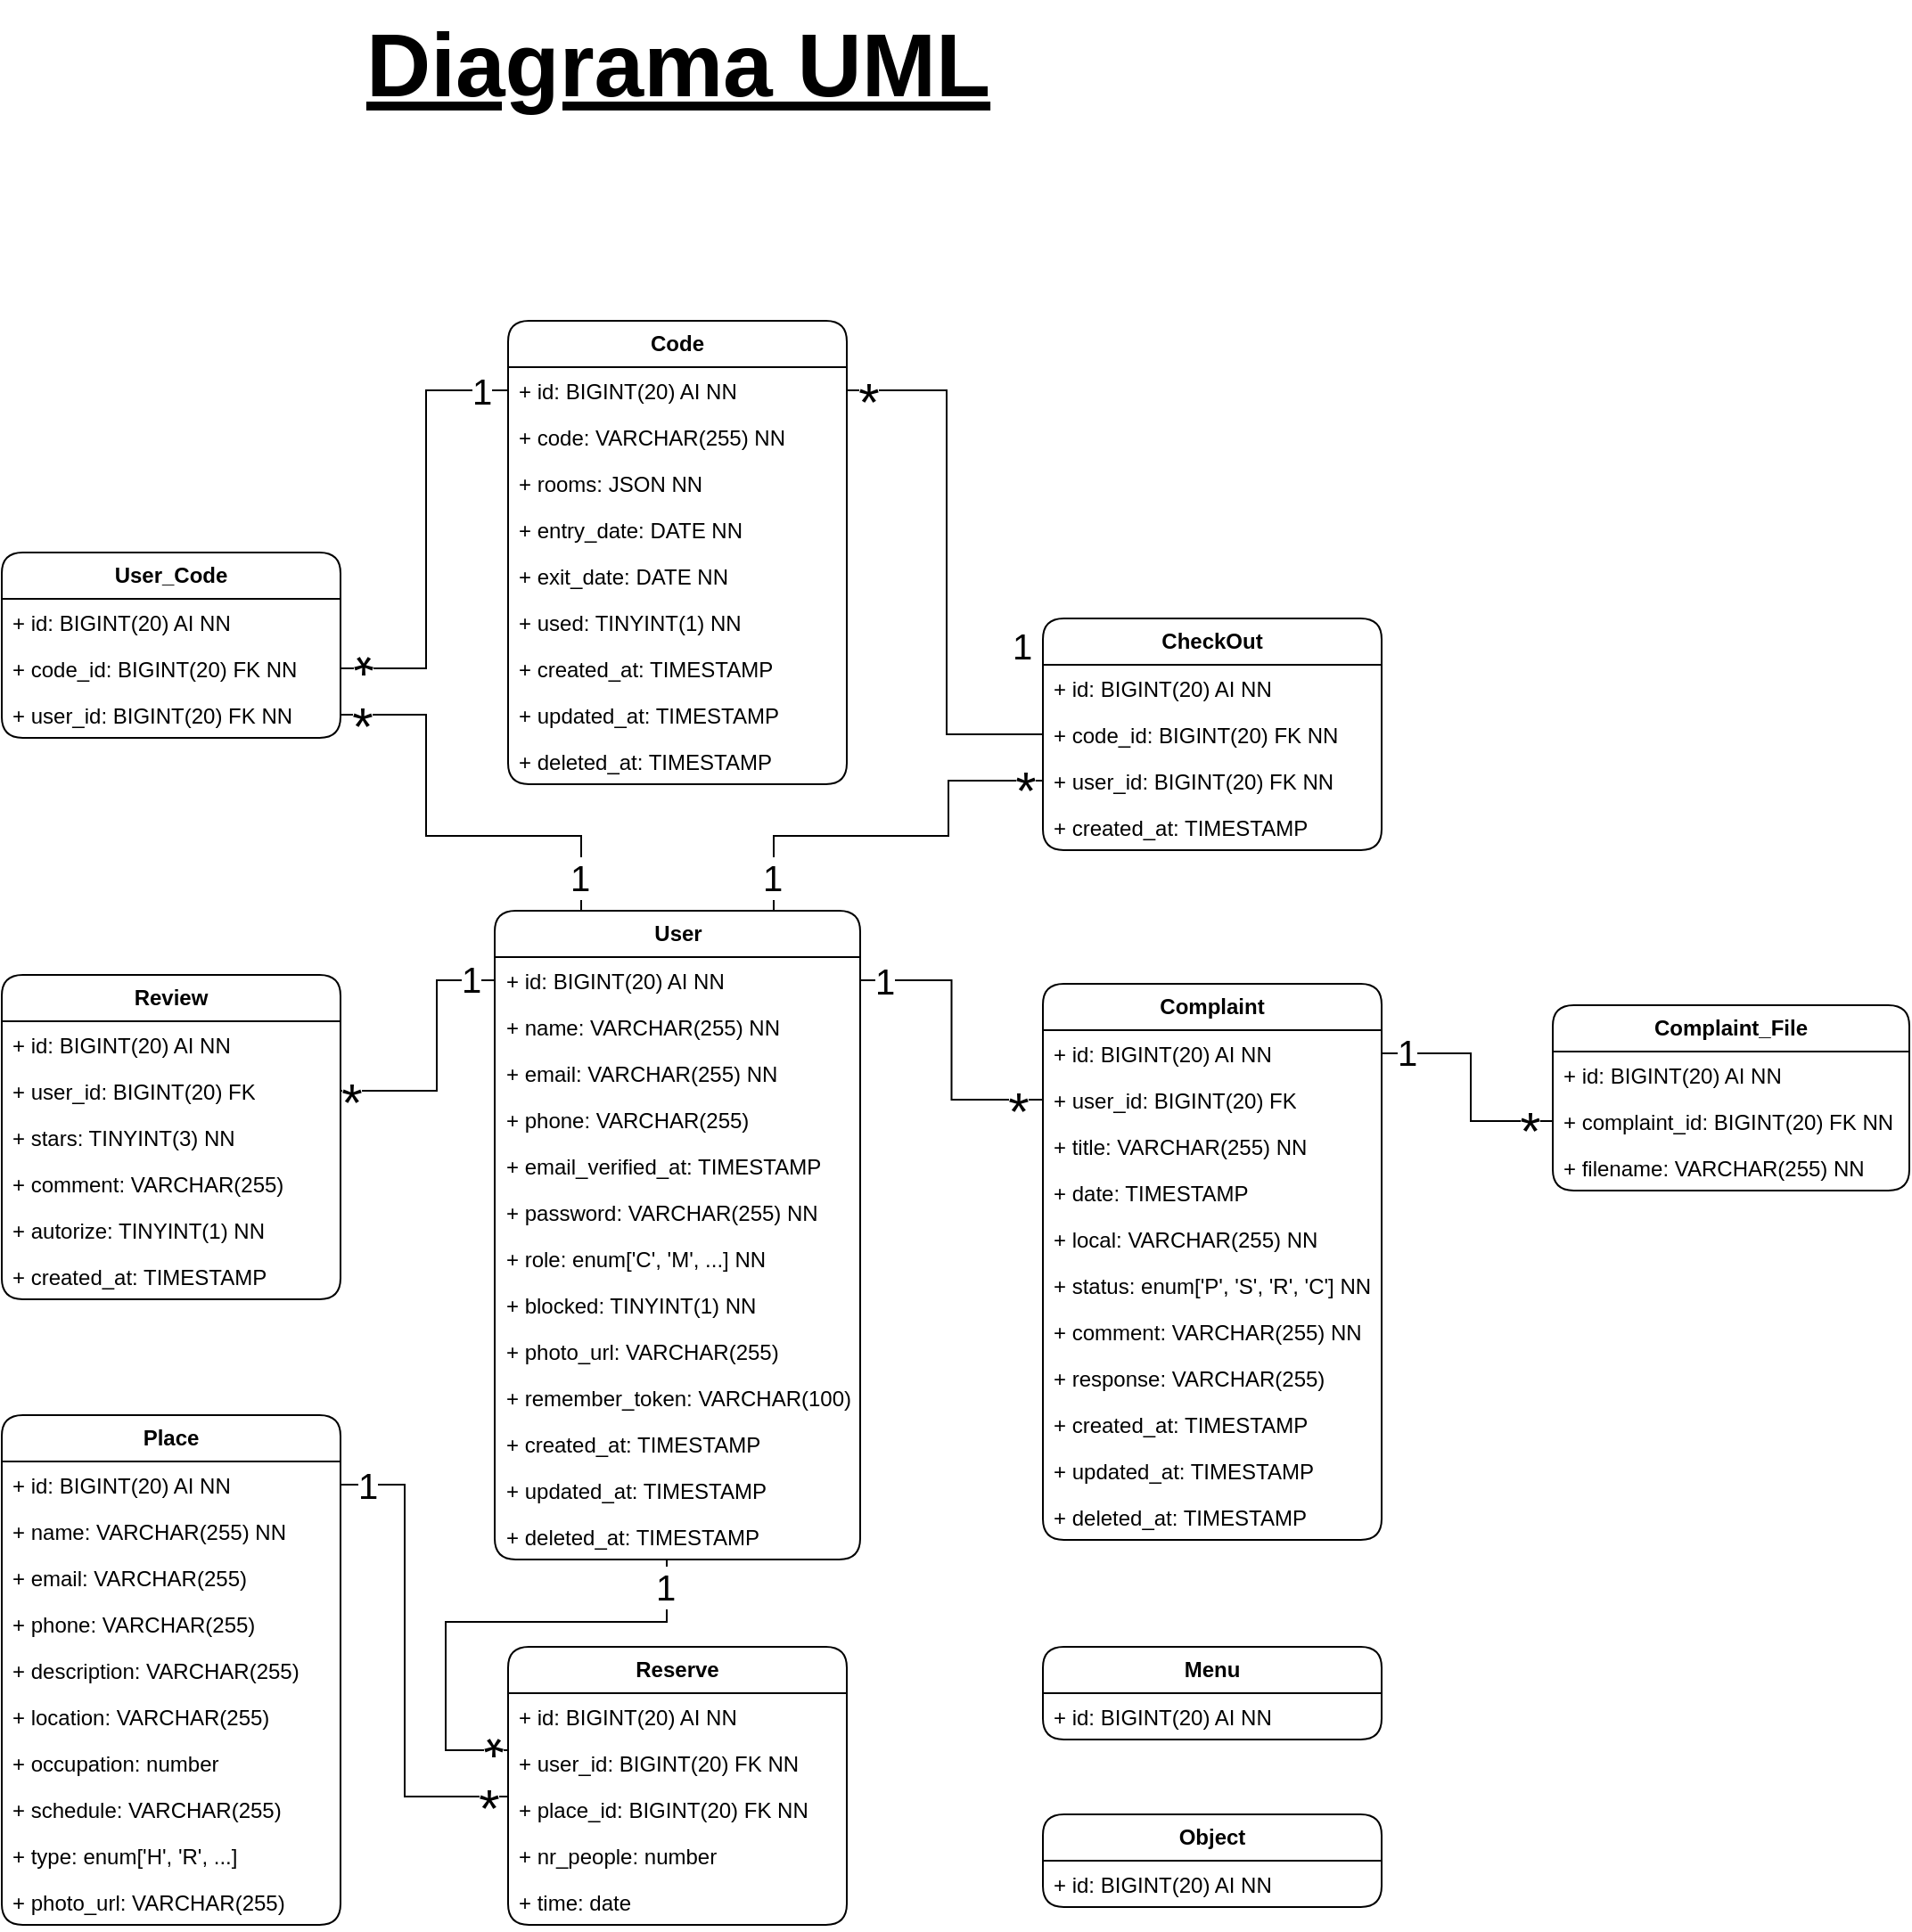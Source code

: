 <mxfile version="21.3.2" type="github" pages="2">
  <diagram name="Diagrama UML" id="d98n4tv-miH-dXghjo9B">
    <mxGraphModel dx="662" dy="590" grid="0" gridSize="50" guides="1" tooltips="1" connect="1" arrows="1" fold="1" page="1" pageScale="1" pageWidth="2000" pageHeight="1500" math="0" shadow="0">
      <root>
        <mxCell id="0" />
        <mxCell id="1" parent="0" />
        <mxCell id="fhK9WfQGRRtwk0DWkfeq-1" value="&lt;b&gt;User&lt;/b&gt;" style="swimlane;fontStyle=0;childLayout=stackLayout;horizontal=1;startSize=26;fillColor=none;horizontalStack=0;resizeParent=1;resizeParentMax=0;resizeLast=0;collapsible=1;marginBottom=0;whiteSpace=wrap;html=1;perimeterSpacing=0;rounded=1;" parent="1" vertex="1">
          <mxGeometry x="428.5" y="579" width="205" height="364" as="geometry" />
        </mxCell>
        <mxCell id="fhK9WfQGRRtwk0DWkfeq-2" value="+ id: BIGINT(20) AI NN" style="text;strokeColor=none;fillColor=none;align=left;verticalAlign=top;spacingLeft=4;spacingRight=4;overflow=hidden;rotatable=0;points=[[0,0.5],[1,0.5]];portConstraint=eastwest;whiteSpace=wrap;html=1;" parent="fhK9WfQGRRtwk0DWkfeq-1" vertex="1">
          <mxGeometry y="26" width="205" height="26" as="geometry" />
        </mxCell>
        <mxCell id="fhK9WfQGRRtwk0DWkfeq-3" value="+ name: VARCHAR(255) NN" style="text;strokeColor=none;fillColor=none;align=left;verticalAlign=top;spacingLeft=4;spacingRight=4;overflow=hidden;rotatable=0;points=[[0,0.5],[1,0.5]];portConstraint=eastwest;whiteSpace=wrap;html=1;" parent="fhK9WfQGRRtwk0DWkfeq-1" vertex="1">
          <mxGeometry y="52" width="205" height="26" as="geometry" />
        </mxCell>
        <mxCell id="fhK9WfQGRRtwk0DWkfeq-4" value="+ email: VARCHAR(255) NN" style="text;strokeColor=none;fillColor=none;align=left;verticalAlign=top;spacingLeft=4;spacingRight=4;overflow=hidden;rotatable=0;points=[[0,0.5],[1,0.5]];portConstraint=eastwest;whiteSpace=wrap;html=1;" parent="fhK9WfQGRRtwk0DWkfeq-1" vertex="1">
          <mxGeometry y="78" width="205" height="26" as="geometry" />
        </mxCell>
        <mxCell id="T6H9I8jbmcp6e1LcsCc8-3" value="+ phone: VARCHAR(255)" style="text;strokeColor=none;fillColor=none;align=left;verticalAlign=top;spacingLeft=4;spacingRight=4;overflow=hidden;rotatable=0;points=[[0,0.5],[1,0.5]];portConstraint=eastwest;whiteSpace=wrap;html=1;" parent="fhK9WfQGRRtwk0DWkfeq-1" vertex="1">
          <mxGeometry y="104" width="205" height="26" as="geometry" />
        </mxCell>
        <mxCell id="vO4B-R_ZRuPPLHREImIT-4" value="+ email_verified_at: TIMESTAMP" style="text;strokeColor=none;fillColor=none;align=left;verticalAlign=top;spacingLeft=4;spacingRight=4;overflow=hidden;rotatable=0;points=[[0,0.5],[1,0.5]];portConstraint=eastwest;whiteSpace=wrap;html=1;" parent="fhK9WfQGRRtwk0DWkfeq-1" vertex="1">
          <mxGeometry y="130" width="205" height="26" as="geometry" />
        </mxCell>
        <mxCell id="fhK9WfQGRRtwk0DWkfeq-5" value="+ password: VARCHAR(255) NN" style="text;strokeColor=none;fillColor=none;align=left;verticalAlign=top;spacingLeft=4;spacingRight=4;overflow=hidden;rotatable=0;points=[[0,0.5],[1,0.5]];portConstraint=eastwest;whiteSpace=wrap;html=1;" parent="fhK9WfQGRRtwk0DWkfeq-1" vertex="1">
          <mxGeometry y="156" width="205" height="26" as="geometry" />
        </mxCell>
        <mxCell id="T6H9I8jbmcp6e1LcsCc8-2" value="+ role: enum[&#39;C&#39;, &#39;M&#39;, ...] NN" style="text;strokeColor=none;fillColor=none;align=left;verticalAlign=top;spacingLeft=4;spacingRight=4;overflow=hidden;rotatable=0;points=[[0,0.5],[1,0.5]];portConstraint=eastwest;whiteSpace=wrap;html=1;" parent="fhK9WfQGRRtwk0DWkfeq-1" vertex="1">
          <mxGeometry y="182" width="205" height="26" as="geometry" />
        </mxCell>
        <mxCell id="DivVhAuYKaXI8UWX3r-a-1" value="+ blocked: TINYINT(1) NN" style="text;strokeColor=none;fillColor=none;align=left;verticalAlign=top;spacingLeft=4;spacingRight=4;overflow=hidden;rotatable=0;points=[[0,0.5],[1,0.5]];portConstraint=eastwest;whiteSpace=wrap;html=1;" parent="fhK9WfQGRRtwk0DWkfeq-1" vertex="1">
          <mxGeometry y="208" width="205" height="26" as="geometry" />
        </mxCell>
        <mxCell id="T6H9I8jbmcp6e1LcsCc8-26" value="+ photo_url: VARCHAR(255)" style="text;strokeColor=none;fillColor=none;align=left;verticalAlign=top;spacingLeft=4;spacingRight=4;overflow=hidden;rotatable=0;points=[[0,0.5],[1,0.5]];portConstraint=eastwest;whiteSpace=wrap;html=1;" parent="fhK9WfQGRRtwk0DWkfeq-1" vertex="1">
          <mxGeometry y="234" width="205" height="26" as="geometry" />
        </mxCell>
        <mxCell id="ZWyrXxRijvagmESzMMlO-1" value="+ remember_token: VARCHAR(100)" style="text;strokeColor=none;fillColor=none;align=left;verticalAlign=top;spacingLeft=4;spacingRight=4;overflow=hidden;rotatable=0;points=[[0,0.5],[1,0.5]];portConstraint=eastwest;whiteSpace=wrap;html=1;" parent="fhK9WfQGRRtwk0DWkfeq-1" vertex="1">
          <mxGeometry y="260" width="205" height="26" as="geometry" />
        </mxCell>
        <mxCell id="vO4B-R_ZRuPPLHREImIT-1" value="+ created_at: TIMESTAMP" style="text;strokeColor=none;fillColor=none;align=left;verticalAlign=top;spacingLeft=4;spacingRight=4;overflow=hidden;rotatable=0;points=[[0,0.5],[1,0.5]];portConstraint=eastwest;whiteSpace=wrap;html=1;" parent="fhK9WfQGRRtwk0DWkfeq-1" vertex="1">
          <mxGeometry y="286" width="205" height="26" as="geometry" />
        </mxCell>
        <mxCell id="vO4B-R_ZRuPPLHREImIT-3" value="+ updated_at: TIMESTAMP" style="text;strokeColor=none;fillColor=none;align=left;verticalAlign=top;spacingLeft=4;spacingRight=4;overflow=hidden;rotatable=0;points=[[0,0.5],[1,0.5]];portConstraint=eastwest;whiteSpace=wrap;html=1;" parent="fhK9WfQGRRtwk0DWkfeq-1" vertex="1">
          <mxGeometry y="312" width="205" height="26" as="geometry" />
        </mxCell>
        <mxCell id="vO4B-R_ZRuPPLHREImIT-2" value="+ deleted_at: TIMESTAMP" style="text;strokeColor=none;fillColor=none;align=left;verticalAlign=top;spacingLeft=4;spacingRight=4;overflow=hidden;rotatable=0;points=[[0,0.5],[1,0.5]];portConstraint=eastwest;whiteSpace=wrap;html=1;" parent="fhK9WfQGRRtwk0DWkfeq-1" vertex="1">
          <mxGeometry y="338" width="205" height="26" as="geometry" />
        </mxCell>
        <mxCell id="T6H9I8jbmcp6e1LcsCc8-1" value="Diagrama UML" style="text;html=1;align=center;verticalAlign=middle;resizable=0;points=[];autosize=1;strokeColor=none;fillColor=none;fontSize=50;fontStyle=5" parent="1" vertex="1">
          <mxGeometry x="347" y="68" width="368" height="72" as="geometry" />
        </mxCell>
        <mxCell id="T6H9I8jbmcp6e1LcsCc8-4" value="&lt;b&gt;Code&lt;/b&gt;" style="swimlane;fontStyle=0;childLayout=stackLayout;horizontal=1;startSize=26;fillColor=none;horizontalStack=0;resizeParent=1;resizeParentMax=0;resizeLast=0;collapsible=1;marginBottom=0;whiteSpace=wrap;html=1;perimeterSpacing=0;rounded=1;" parent="1" vertex="1">
          <mxGeometry x="436" y="248" width="190" height="260" as="geometry" />
        </mxCell>
        <mxCell id="T6H9I8jbmcp6e1LcsCc8-5" value="+ id: BIGINT(20) AI NN" style="text;strokeColor=none;fillColor=none;align=left;verticalAlign=top;spacingLeft=4;spacingRight=4;overflow=hidden;rotatable=0;points=[[0,0.5],[1,0.5]];portConstraint=eastwest;whiteSpace=wrap;html=1;" parent="T6H9I8jbmcp6e1LcsCc8-4" vertex="1">
          <mxGeometry y="26" width="190" height="26" as="geometry" />
        </mxCell>
        <mxCell id="T6H9I8jbmcp6e1LcsCc8-6" value="+ code: VARCHAR(255) NN" style="text;strokeColor=none;fillColor=none;align=left;verticalAlign=top;spacingLeft=4;spacingRight=4;overflow=hidden;rotatable=0;points=[[0,0.5],[1,0.5]];portConstraint=eastwest;whiteSpace=wrap;html=1;" parent="T6H9I8jbmcp6e1LcsCc8-4" vertex="1">
          <mxGeometry y="52" width="190" height="26" as="geometry" />
        </mxCell>
        <mxCell id="T6H9I8jbmcp6e1LcsCc8-7" value="+ rooms: JSON NN" style="text;strokeColor=none;fillColor=none;align=left;verticalAlign=top;spacingLeft=4;spacingRight=4;overflow=hidden;rotatable=0;points=[[0,0.5],[1,0.5]];portConstraint=eastwest;whiteSpace=wrap;html=1;" parent="T6H9I8jbmcp6e1LcsCc8-4" vertex="1">
          <mxGeometry y="78" width="190" height="26" as="geometry" />
        </mxCell>
        <mxCell id="T6H9I8jbmcp6e1LcsCc8-8" value="+ entry_date: DATE NN" style="text;strokeColor=none;fillColor=none;align=left;verticalAlign=top;spacingLeft=4;spacingRight=4;overflow=hidden;rotatable=0;points=[[0,0.5],[1,0.5]];portConstraint=eastwest;whiteSpace=wrap;html=1;" parent="T6H9I8jbmcp6e1LcsCc8-4" vertex="1">
          <mxGeometry y="104" width="190" height="26" as="geometry" />
        </mxCell>
        <mxCell id="T6H9I8jbmcp6e1LcsCc8-9" value="+ exit_date: DATE NN" style="text;strokeColor=none;fillColor=none;align=left;verticalAlign=top;spacingLeft=4;spacingRight=4;overflow=hidden;rotatable=0;points=[[0,0.5],[1,0.5]];portConstraint=eastwest;whiteSpace=wrap;html=1;" parent="T6H9I8jbmcp6e1LcsCc8-4" vertex="1">
          <mxGeometry y="130" width="190" height="26" as="geometry" />
        </mxCell>
        <mxCell id="T6H9I8jbmcp6e1LcsCc8-10" value="+ used: TINYINT(1) NN" style="text;strokeColor=none;fillColor=none;align=left;verticalAlign=top;spacingLeft=4;spacingRight=4;overflow=hidden;rotatable=0;points=[[0,0.5],[1,0.5]];portConstraint=eastwest;whiteSpace=wrap;html=1;" parent="T6H9I8jbmcp6e1LcsCc8-4" vertex="1">
          <mxGeometry y="156" width="190" height="26" as="geometry" />
        </mxCell>
        <mxCell id="fgQALqfVsJs-UwrU5xvW-2" value="+ created_at: TIMESTAMP" style="text;strokeColor=none;fillColor=none;align=left;verticalAlign=top;spacingLeft=4;spacingRight=4;overflow=hidden;rotatable=0;points=[[0,0.5],[1,0.5]];portConstraint=eastwest;whiteSpace=wrap;html=1;" parent="T6H9I8jbmcp6e1LcsCc8-4" vertex="1">
          <mxGeometry y="182" width="190" height="26" as="geometry" />
        </mxCell>
        <mxCell id="59sdTfW5rrIf_ay-9YoK-1" value="+ updated_at: TIMESTAMP" style="text;strokeColor=none;fillColor=none;align=left;verticalAlign=top;spacingLeft=4;spacingRight=4;overflow=hidden;rotatable=0;points=[[0,0.5],[1,0.5]];portConstraint=eastwest;whiteSpace=wrap;html=1;" parent="T6H9I8jbmcp6e1LcsCc8-4" vertex="1">
          <mxGeometry y="208" width="190" height="26" as="geometry" />
        </mxCell>
        <mxCell id="fgQALqfVsJs-UwrU5xvW-1" value="+ deleted_at: TIMESTAMP" style="text;strokeColor=none;fillColor=none;align=left;verticalAlign=top;spacingLeft=4;spacingRight=4;overflow=hidden;rotatable=0;points=[[0,0.5],[1,0.5]];portConstraint=eastwest;whiteSpace=wrap;html=1;" parent="T6H9I8jbmcp6e1LcsCc8-4" vertex="1">
          <mxGeometry y="234" width="190" height="26" as="geometry" />
        </mxCell>
        <mxCell id="T6H9I8jbmcp6e1LcsCc8-11" value="&lt;b&gt;Complaint&lt;/b&gt;" style="swimlane;fontStyle=0;childLayout=stackLayout;horizontal=1;startSize=26;fillColor=none;horizontalStack=0;resizeParent=1;resizeParentMax=0;resizeLast=0;collapsible=1;marginBottom=0;whiteSpace=wrap;html=1;perimeterSpacing=0;rounded=1;" parent="1" vertex="1">
          <mxGeometry x="736" y="620" width="190" height="312" as="geometry" />
        </mxCell>
        <mxCell id="T6H9I8jbmcp6e1LcsCc8-12" value="+ id: BIGINT(20) AI NN" style="text;strokeColor=none;fillColor=none;align=left;verticalAlign=top;spacingLeft=4;spacingRight=4;overflow=hidden;rotatable=0;points=[[0,0.5],[1,0.5]];portConstraint=eastwest;whiteSpace=wrap;html=1;" parent="T6H9I8jbmcp6e1LcsCc8-11" vertex="1">
          <mxGeometry y="26" width="190" height="26" as="geometry" />
        </mxCell>
        <mxCell id="T6H9I8jbmcp6e1LcsCc8-16" value="+ user_id: BIGINT(20) FK" style="text;strokeColor=none;fillColor=none;align=left;verticalAlign=top;spacingLeft=4;spacingRight=4;overflow=hidden;rotatable=0;points=[[0,0.5],[1,0.5]];portConstraint=eastwest;whiteSpace=wrap;html=1;" parent="T6H9I8jbmcp6e1LcsCc8-11" vertex="1">
          <mxGeometry y="52" width="190" height="26" as="geometry" />
        </mxCell>
        <mxCell id="T6H9I8jbmcp6e1LcsCc8-14" value="+ title: VARCHAR(255) NN" style="text;strokeColor=none;fillColor=none;align=left;verticalAlign=top;spacingLeft=4;spacingRight=4;overflow=hidden;rotatable=0;points=[[0,0.5],[1,0.5]];portConstraint=eastwest;whiteSpace=wrap;html=1;" parent="T6H9I8jbmcp6e1LcsCc8-11" vertex="1">
          <mxGeometry y="78" width="190" height="26" as="geometry" />
        </mxCell>
        <mxCell id="WfJLA6edtYzuYP46OBd0-1" value="+ date: TIMESTAMP" style="text;strokeColor=none;fillColor=none;align=left;verticalAlign=top;spacingLeft=4;spacingRight=4;overflow=hidden;rotatable=0;points=[[0,0.5],[1,0.5]];portConstraint=eastwest;whiteSpace=wrap;html=1;" parent="T6H9I8jbmcp6e1LcsCc8-11" vertex="1">
          <mxGeometry y="104" width="190" height="26" as="geometry" />
        </mxCell>
        <mxCell id="T6H9I8jbmcp6e1LcsCc8-18" value="+ local: VARCHAR(255) NN" style="text;strokeColor=none;fillColor=none;align=left;verticalAlign=top;spacingLeft=4;spacingRight=4;overflow=hidden;rotatable=0;points=[[0,0.5],[1,0.5]];portConstraint=eastwest;whiteSpace=wrap;html=1;" parent="T6H9I8jbmcp6e1LcsCc8-11" vertex="1">
          <mxGeometry y="130" width="190" height="26" as="geometry" />
        </mxCell>
        <mxCell id="wX1i24UHA4eK65Fp6oAu-54" value="+ status: enum[&#39;P&#39;, &#39;S&#39;, &#39;R&#39;, &#39;C&#39;] NN" style="text;strokeColor=none;fillColor=none;align=left;verticalAlign=top;spacingLeft=4;spacingRight=4;overflow=hidden;rotatable=0;points=[[0,0.5],[1,0.5]];portConstraint=eastwest;whiteSpace=wrap;html=1;" parent="T6H9I8jbmcp6e1LcsCc8-11" vertex="1">
          <mxGeometry y="156" width="190" height="26" as="geometry" />
        </mxCell>
        <mxCell id="T6H9I8jbmcp6e1LcsCc8-15" value="+ comment: VARCHAR(255) NN" style="text;strokeColor=none;fillColor=none;align=left;verticalAlign=top;spacingLeft=4;spacingRight=4;overflow=hidden;rotatable=0;points=[[0,0.5],[1,0.5]];portConstraint=eastwest;whiteSpace=wrap;html=1;" parent="T6H9I8jbmcp6e1LcsCc8-11" vertex="1">
          <mxGeometry y="182" width="190" height="26" as="geometry" />
        </mxCell>
        <mxCell id="BRXO6JqHnXliv6u99I1E-1" value="+ response: VARCHAR(255)" style="text;strokeColor=none;fillColor=none;align=left;verticalAlign=top;spacingLeft=4;spacingRight=4;overflow=hidden;rotatable=0;points=[[0,0.5],[1,0.5]];portConstraint=eastwest;whiteSpace=wrap;html=1;" parent="T6H9I8jbmcp6e1LcsCc8-11" vertex="1">
          <mxGeometry y="208" width="190" height="26" as="geometry" />
        </mxCell>
        <mxCell id="T6H9I8jbmcp6e1LcsCc8-17" value="+ created_at: TIMESTAMP" style="text;strokeColor=none;fillColor=none;align=left;verticalAlign=top;spacingLeft=4;spacingRight=4;overflow=hidden;rotatable=0;points=[[0,0.5],[1,0.5]];portConstraint=eastwest;whiteSpace=wrap;html=1;" parent="T6H9I8jbmcp6e1LcsCc8-11" vertex="1">
          <mxGeometry y="234" width="190" height="26" as="geometry" />
        </mxCell>
        <mxCell id="BRXO6JqHnXliv6u99I1E-2" value="+ updated_at: TIMESTAMP" style="text;strokeColor=none;fillColor=none;align=left;verticalAlign=top;spacingLeft=4;spacingRight=4;overflow=hidden;rotatable=0;points=[[0,0.5],[1,0.5]];portConstraint=eastwest;whiteSpace=wrap;html=1;" parent="T6H9I8jbmcp6e1LcsCc8-11" vertex="1">
          <mxGeometry y="260" width="190" height="26" as="geometry" />
        </mxCell>
        <mxCell id="BRXO6JqHnXliv6u99I1E-3" value="+ deleted_at: TIMESTAMP" style="text;strokeColor=none;fillColor=none;align=left;verticalAlign=top;spacingLeft=4;spacingRight=4;overflow=hidden;rotatable=0;points=[[0,0.5],[1,0.5]];portConstraint=eastwest;whiteSpace=wrap;html=1;" parent="T6H9I8jbmcp6e1LcsCc8-11" vertex="1">
          <mxGeometry y="286" width="190" height="26" as="geometry" />
        </mxCell>
        <mxCell id="T6H9I8jbmcp6e1LcsCc8-19" value="&lt;b&gt;Review&lt;/b&gt;" style="swimlane;fontStyle=0;childLayout=stackLayout;horizontal=1;startSize=26;fillColor=none;horizontalStack=0;resizeParent=1;resizeParentMax=0;resizeLast=0;collapsible=1;marginBottom=0;whiteSpace=wrap;html=1;perimeterSpacing=0;rounded=1;" parent="1" vertex="1">
          <mxGeometry x="152" y="615" width="190" height="182" as="geometry" />
        </mxCell>
        <mxCell id="T6H9I8jbmcp6e1LcsCc8-20" value="+ id: BIGINT(20) AI NN" style="text;strokeColor=none;fillColor=none;align=left;verticalAlign=top;spacingLeft=4;spacingRight=4;overflow=hidden;rotatable=0;points=[[0,0.5],[1,0.5]];portConstraint=eastwest;whiteSpace=wrap;html=1;" parent="T6H9I8jbmcp6e1LcsCc8-19" vertex="1">
          <mxGeometry y="26" width="190" height="26" as="geometry" />
        </mxCell>
        <mxCell id="T6H9I8jbmcp6e1LcsCc8-23" value="+ user_id: BIGINT(20) FK" style="text;strokeColor=none;fillColor=none;align=left;verticalAlign=top;spacingLeft=4;spacingRight=4;overflow=hidden;rotatable=0;points=[[0,0.5],[1,0.5]];portConstraint=eastwest;whiteSpace=wrap;html=1;" parent="T6H9I8jbmcp6e1LcsCc8-19" vertex="1">
          <mxGeometry y="52" width="190" height="26" as="geometry" />
        </mxCell>
        <mxCell id="T6H9I8jbmcp6e1LcsCc8-21" value="+ stars: TINYINT(3) NN" style="text;strokeColor=none;fillColor=none;align=left;verticalAlign=top;spacingLeft=4;spacingRight=4;overflow=hidden;rotatable=0;points=[[0,0.5],[1,0.5]];portConstraint=eastwest;whiteSpace=wrap;html=1;" parent="T6H9I8jbmcp6e1LcsCc8-19" vertex="1">
          <mxGeometry y="78" width="190" height="26" as="geometry" />
        </mxCell>
        <mxCell id="T6H9I8jbmcp6e1LcsCc8-22" value="+ comment: VARCHAR(255)" style="text;strokeColor=none;fillColor=none;align=left;verticalAlign=top;spacingLeft=4;spacingRight=4;overflow=hidden;rotatable=0;points=[[0,0.5],[1,0.5]];portConstraint=eastwest;whiteSpace=wrap;html=1;" parent="T6H9I8jbmcp6e1LcsCc8-19" vertex="1">
          <mxGeometry y="104" width="190" height="26" as="geometry" />
        </mxCell>
        <mxCell id="SSIGaNXAeGeUABjDXXy_-1" value="+ autorize: TINYINT(1) NN" style="text;strokeColor=none;fillColor=none;align=left;verticalAlign=top;spacingLeft=4;spacingRight=4;overflow=hidden;rotatable=0;points=[[0,0.5],[1,0.5]];portConstraint=eastwest;whiteSpace=wrap;html=1;" vertex="1" parent="T6H9I8jbmcp6e1LcsCc8-19">
          <mxGeometry y="130" width="190" height="26" as="geometry" />
        </mxCell>
        <mxCell id="T6H9I8jbmcp6e1LcsCc8-25" value="+ created_at: TIMESTAMP" style="text;strokeColor=none;fillColor=none;align=left;verticalAlign=top;spacingLeft=4;spacingRight=4;overflow=hidden;rotatable=0;points=[[0,0.5],[1,0.5]];portConstraint=eastwest;whiteSpace=wrap;html=1;" parent="T6H9I8jbmcp6e1LcsCc8-19" vertex="1">
          <mxGeometry y="156" width="190" height="26" as="geometry" />
        </mxCell>
        <mxCell id="T6H9I8jbmcp6e1LcsCc8-27" value="&lt;b&gt;Complaint_File&lt;/b&gt;" style="swimlane;fontStyle=0;childLayout=stackLayout;horizontal=1;startSize=26;fillColor=none;horizontalStack=0;resizeParent=1;resizeParentMax=0;resizeLast=0;collapsible=1;marginBottom=0;whiteSpace=wrap;html=1;perimeterSpacing=0;rounded=1;" parent="1" vertex="1">
          <mxGeometry x="1022" y="632" width="200" height="104" as="geometry" />
        </mxCell>
        <mxCell id="T6H9I8jbmcp6e1LcsCc8-28" value="+ id: BIGINT(20) AI NN" style="text;strokeColor=none;fillColor=none;align=left;verticalAlign=top;spacingLeft=4;spacingRight=4;overflow=hidden;rotatable=0;points=[[0,0.5],[1,0.5]];portConstraint=eastwest;whiteSpace=wrap;html=1;" parent="T6H9I8jbmcp6e1LcsCc8-27" vertex="1">
          <mxGeometry y="26" width="200" height="26" as="geometry" />
        </mxCell>
        <mxCell id="T6H9I8jbmcp6e1LcsCc8-29" value="+ complaint_id: BIGINT(20) FK NN" style="text;strokeColor=none;fillColor=none;align=left;verticalAlign=top;spacingLeft=4;spacingRight=4;overflow=hidden;rotatable=0;points=[[0,0.5],[1,0.5]];portConstraint=eastwest;whiteSpace=wrap;html=1;" parent="T6H9I8jbmcp6e1LcsCc8-27" vertex="1">
          <mxGeometry y="52" width="200" height="26" as="geometry" />
        </mxCell>
        <mxCell id="T6H9I8jbmcp6e1LcsCc8-30" value="+ filename: VARCHAR(255) NN" style="text;strokeColor=none;fillColor=none;align=left;verticalAlign=top;spacingLeft=4;spacingRight=4;overflow=hidden;rotatable=0;points=[[0,0.5],[1,0.5]];portConstraint=eastwest;whiteSpace=wrap;html=1;" parent="T6H9I8jbmcp6e1LcsCc8-27" vertex="1">
          <mxGeometry y="78" width="200" height="26" as="geometry" />
        </mxCell>
        <mxCell id="T6H9I8jbmcp6e1LcsCc8-46" value="&lt;b&gt;Place&lt;br&gt;&lt;/b&gt;" style="swimlane;fontStyle=0;childLayout=stackLayout;horizontal=1;startSize=26;fillColor=none;horizontalStack=0;resizeParent=1;resizeParentMax=0;resizeLast=0;collapsible=1;marginBottom=0;whiteSpace=wrap;html=1;perimeterSpacing=0;rounded=1;" parent="1" vertex="1">
          <mxGeometry x="152" y="862" width="190" height="286" as="geometry" />
        </mxCell>
        <mxCell id="T6H9I8jbmcp6e1LcsCc8-47" value="+ id: BIGINT(20) AI NN" style="text;strokeColor=none;fillColor=none;align=left;verticalAlign=top;spacingLeft=4;spacingRight=4;overflow=hidden;rotatable=0;points=[[0,0.5],[1,0.5]];portConstraint=eastwest;whiteSpace=wrap;html=1;" parent="T6H9I8jbmcp6e1LcsCc8-46" vertex="1">
          <mxGeometry y="26" width="190" height="26" as="geometry" />
        </mxCell>
        <mxCell id="T6H9I8jbmcp6e1LcsCc8-48" value="+ name: VARCHAR(255) NN" style="text;strokeColor=none;fillColor=none;align=left;verticalAlign=top;spacingLeft=4;spacingRight=4;overflow=hidden;rotatable=0;points=[[0,0.5],[1,0.5]];portConstraint=eastwest;whiteSpace=wrap;html=1;" parent="T6H9I8jbmcp6e1LcsCc8-46" vertex="1">
          <mxGeometry y="52" width="190" height="26" as="geometry" />
        </mxCell>
        <mxCell id="T6H9I8jbmcp6e1LcsCc8-49" value="+ email: VARCHAR(255)" style="text;strokeColor=none;fillColor=none;align=left;verticalAlign=top;spacingLeft=4;spacingRight=4;overflow=hidden;rotatable=0;points=[[0,0.5],[1,0.5]];portConstraint=eastwest;whiteSpace=wrap;html=1;" parent="T6H9I8jbmcp6e1LcsCc8-46" vertex="1">
          <mxGeometry y="78" width="190" height="26" as="geometry" />
        </mxCell>
        <mxCell id="T6H9I8jbmcp6e1LcsCc8-50" value="+ phone: VARCHAR(255)" style="text;strokeColor=none;fillColor=none;align=left;verticalAlign=top;spacingLeft=4;spacingRight=4;overflow=hidden;rotatable=0;points=[[0,0.5],[1,0.5]];portConstraint=eastwest;whiteSpace=wrap;html=1;" parent="T6H9I8jbmcp6e1LcsCc8-46" vertex="1">
          <mxGeometry y="104" width="190" height="26" as="geometry" />
        </mxCell>
        <mxCell id="T6H9I8jbmcp6e1LcsCc8-52" value="+ description: VARCHAR(255)" style="text;strokeColor=none;fillColor=none;align=left;verticalAlign=top;spacingLeft=4;spacingRight=4;overflow=hidden;rotatable=0;points=[[0,0.5],[1,0.5]];portConstraint=eastwest;whiteSpace=wrap;html=1;" parent="T6H9I8jbmcp6e1LcsCc8-46" vertex="1">
          <mxGeometry y="130" width="190" height="26" as="geometry" />
        </mxCell>
        <mxCell id="T6H9I8jbmcp6e1LcsCc8-53" value="+ location: VARCHAR(255)" style="text;strokeColor=none;fillColor=none;align=left;verticalAlign=top;spacingLeft=4;spacingRight=4;overflow=hidden;rotatable=0;points=[[0,0.5],[1,0.5]];portConstraint=eastwest;whiteSpace=wrap;html=1;" parent="T6H9I8jbmcp6e1LcsCc8-46" vertex="1">
          <mxGeometry y="156" width="190" height="26" as="geometry" />
        </mxCell>
        <mxCell id="wX1i24UHA4eK65Fp6oAu-23" value="+ occupation: number" style="text;strokeColor=none;fillColor=none;align=left;verticalAlign=top;spacingLeft=4;spacingRight=4;overflow=hidden;rotatable=0;points=[[0,0.5],[1,0.5]];portConstraint=eastwest;whiteSpace=wrap;html=1;" parent="T6H9I8jbmcp6e1LcsCc8-46" vertex="1">
          <mxGeometry y="182" width="190" height="26" as="geometry" />
        </mxCell>
        <mxCell id="T6H9I8jbmcp6e1LcsCc8-57" value="+&amp;nbsp;schedule: VARCHAR(255)" style="text;strokeColor=none;fillColor=none;align=left;verticalAlign=top;spacingLeft=4;spacingRight=4;overflow=hidden;rotatable=0;points=[[0,0.5],[1,0.5]];portConstraint=eastwest;whiteSpace=wrap;html=1;" parent="T6H9I8jbmcp6e1LcsCc8-46" vertex="1">
          <mxGeometry y="208" width="190" height="26" as="geometry" />
        </mxCell>
        <mxCell id="T6H9I8jbmcp6e1LcsCc8-59" value="+ type: enum[&#39;H&#39;, &#39;R&#39;, ...]" style="text;strokeColor=none;fillColor=none;align=left;verticalAlign=top;spacingLeft=4;spacingRight=4;overflow=hidden;rotatable=0;points=[[0,0.5],[1,0.5]];portConstraint=eastwest;whiteSpace=wrap;html=1;" parent="T6H9I8jbmcp6e1LcsCc8-46" vertex="1">
          <mxGeometry y="234" width="190" height="26" as="geometry" />
        </mxCell>
        <mxCell id="T6H9I8jbmcp6e1LcsCc8-54" value="+ photo_url: VARCHAR(255)" style="text;strokeColor=none;fillColor=none;align=left;verticalAlign=top;spacingLeft=4;spacingRight=4;overflow=hidden;rotatable=0;points=[[0,0.5],[1,0.5]];portConstraint=eastwest;whiteSpace=wrap;html=1;" parent="T6H9I8jbmcp6e1LcsCc8-46" vertex="1">
          <mxGeometry y="260" width="190" height="26" as="geometry" />
        </mxCell>
        <mxCell id="wX1i24UHA4eK65Fp6oAu-3" style="edgeStyle=orthogonalEdgeStyle;rounded=0;orthogonalLoop=1;jettySize=auto;html=1;entryX=1;entryY=0.5;entryDx=0;entryDy=0;endArrow=none;endFill=0;exitX=0;exitY=0.5;exitDx=0;exitDy=0;" parent="1" source="T6H9I8jbmcp6e1LcsCc8-16" target="fhK9WfQGRRtwk0DWkfeq-2" edge="1">
          <mxGeometry relative="1" as="geometry">
            <mxPoint x="713" y="706" as="sourcePoint" />
            <mxPoint x="613" y="706.5" as="targetPoint" />
            <Array as="points" />
          </mxGeometry>
        </mxCell>
        <mxCell id="wX1i24UHA4eK65Fp6oAu-4" value="&lt;font style=&quot;font-size: 30px;&quot;&gt;*&lt;/font&gt;" style="edgeLabel;html=1;align=center;verticalAlign=middle;resizable=0;points=[];" parent="wX1i24UHA4eK65Fp6oAu-3" vertex="1" connectable="0">
          <mxGeometry x="-0.919" relative="1" as="geometry">
            <mxPoint x="-7" y="6" as="offset" />
          </mxGeometry>
        </mxCell>
        <mxCell id="wX1i24UHA4eK65Fp6oAu-5" value="&lt;font style=&quot;font-size: 20px;&quot;&gt;1&lt;/font&gt;" style="edgeLabel;html=1;align=center;verticalAlign=middle;resizable=0;points=[];" parent="wX1i24UHA4eK65Fp6oAu-3" vertex="1" connectable="0">
          <mxGeometry x="0.919" y="1" relative="1" as="geometry">
            <mxPoint x="6" y="-1" as="offset" />
          </mxGeometry>
        </mxCell>
        <mxCell id="wX1i24UHA4eK65Fp6oAu-6" style="edgeStyle=orthogonalEdgeStyle;rounded=0;orthogonalLoop=1;jettySize=auto;html=1;endArrow=none;endFill=0;entryX=1;entryY=0.5;entryDx=0;entryDy=0;exitX=0;exitY=0.5;exitDx=0;exitDy=0;" parent="1" source="T6H9I8jbmcp6e1LcsCc8-29" target="T6H9I8jbmcp6e1LcsCc8-12" edge="1">
          <mxGeometry relative="1" as="geometry">
            <mxPoint x="999" y="675" as="sourcePoint" />
            <mxPoint x="1022.69" y="711" as="targetPoint" />
            <Array as="points">
              <mxPoint x="976" y="697" />
              <mxPoint x="976" y="659" />
            </Array>
          </mxGeometry>
        </mxCell>
        <mxCell id="wX1i24UHA4eK65Fp6oAu-7" value="&lt;font style=&quot;font-size: 30px;&quot;&gt;*&lt;/font&gt;" style="edgeLabel;html=1;align=center;verticalAlign=middle;resizable=0;points=[];" parent="wX1i24UHA4eK65Fp6oAu-6" vertex="1" connectable="0">
          <mxGeometry x="-0.919" relative="1" as="geometry">
            <mxPoint x="-8" y="5" as="offset" />
          </mxGeometry>
        </mxCell>
        <mxCell id="wX1i24UHA4eK65Fp6oAu-8" value="&lt;font style=&quot;font-size: 20px;&quot;&gt;1&lt;/font&gt;" style="edgeLabel;html=1;align=center;verticalAlign=middle;resizable=0;points=[];" parent="wX1i24UHA4eK65Fp6oAu-6" vertex="1" connectable="0">
          <mxGeometry x="0.919" y="1" relative="1" as="geometry">
            <mxPoint x="8" y="-2" as="offset" />
          </mxGeometry>
        </mxCell>
        <mxCell id="wX1i24UHA4eK65Fp6oAu-9" style="edgeStyle=orthogonalEdgeStyle;rounded=0;orthogonalLoop=1;jettySize=auto;html=1;endArrow=none;endFill=0;exitX=0;exitY=0.5;exitDx=0;exitDy=0;entryX=1;entryY=0.5;entryDx=0;entryDy=0;" parent="1" source="fhK9WfQGRRtwk0DWkfeq-2" target="T6H9I8jbmcp6e1LcsCc8-23" edge="1">
          <mxGeometry relative="1" as="geometry">
            <mxPoint x="462.97" y="706.72" as="sourcePoint" />
            <mxPoint x="353" y="646" as="targetPoint" />
            <Array as="points">
              <mxPoint x="396" y="618" />
              <mxPoint x="396" y="680" />
            </Array>
          </mxGeometry>
        </mxCell>
        <mxCell id="wX1i24UHA4eK65Fp6oAu-10" value="&lt;font style=&quot;font-size: 30px;&quot;&gt;*&lt;/font&gt;" style="edgeLabel;html=1;align=center;verticalAlign=middle;resizable=0;points=[];" parent="wX1i24UHA4eK65Fp6oAu-9" vertex="1" connectable="0">
          <mxGeometry x="-0.919" relative="1" as="geometry">
            <mxPoint x="-75" y="68" as="offset" />
          </mxGeometry>
        </mxCell>
        <mxCell id="wX1i24UHA4eK65Fp6oAu-11" value="&lt;font style=&quot;font-size: 20px;&quot;&gt;1&lt;/font&gt;" style="edgeLabel;html=1;align=center;verticalAlign=middle;resizable=0;points=[];" parent="wX1i24UHA4eK65Fp6oAu-9" vertex="1" connectable="0">
          <mxGeometry x="0.919" y="1" relative="1" as="geometry">
            <mxPoint x="67" y="-64" as="offset" />
          </mxGeometry>
        </mxCell>
        <mxCell id="wX1i24UHA4eK65Fp6oAu-12" value="&lt;b&gt;Reserve&lt;br&gt;&lt;/b&gt;" style="swimlane;fontStyle=0;childLayout=stackLayout;horizontal=1;startSize=26;fillColor=none;horizontalStack=0;resizeParent=1;resizeParentMax=0;resizeLast=0;collapsible=1;marginBottom=0;whiteSpace=wrap;html=1;perimeterSpacing=0;rounded=1;" parent="1" vertex="1">
          <mxGeometry x="436" y="992" width="190" height="156" as="geometry" />
        </mxCell>
        <mxCell id="wX1i24UHA4eK65Fp6oAu-13" value="+ id: BIGINT(20) AI NN" style="text;strokeColor=none;fillColor=none;align=left;verticalAlign=top;spacingLeft=4;spacingRight=4;overflow=hidden;rotatable=0;points=[[0,0.5],[1,0.5]];portConstraint=eastwest;whiteSpace=wrap;html=1;" parent="wX1i24UHA4eK65Fp6oAu-12" vertex="1">
          <mxGeometry y="26" width="190" height="26" as="geometry" />
        </mxCell>
        <mxCell id="wX1i24UHA4eK65Fp6oAu-15" value="+ user_id: BIGINT(20) FK NN" style="text;strokeColor=none;fillColor=none;align=left;verticalAlign=top;spacingLeft=4;spacingRight=4;overflow=hidden;rotatable=0;points=[[0,0.5],[1,0.5]];portConstraint=eastwest;whiteSpace=wrap;html=1;" parent="wX1i24UHA4eK65Fp6oAu-12" vertex="1">
          <mxGeometry y="52" width="190" height="26" as="geometry" />
        </mxCell>
        <mxCell id="wX1i24UHA4eK65Fp6oAu-14" value="+ place_id: BIGINT(20) FK NN" style="text;strokeColor=none;fillColor=none;align=left;verticalAlign=top;spacingLeft=4;spacingRight=4;overflow=hidden;rotatable=0;points=[[0,0.5],[1,0.5]];portConstraint=eastwest;whiteSpace=wrap;html=1;" parent="wX1i24UHA4eK65Fp6oAu-12" vertex="1">
          <mxGeometry y="78" width="190" height="26" as="geometry" />
        </mxCell>
        <mxCell id="wX1i24UHA4eK65Fp6oAu-16" value="+ nr_people: number" style="text;strokeColor=none;fillColor=none;align=left;verticalAlign=top;spacingLeft=4;spacingRight=4;overflow=hidden;rotatable=0;points=[[0,0.5],[1,0.5]];portConstraint=eastwest;whiteSpace=wrap;html=1;" parent="wX1i24UHA4eK65Fp6oAu-12" vertex="1">
          <mxGeometry y="104" width="190" height="26" as="geometry" />
        </mxCell>
        <mxCell id="wX1i24UHA4eK65Fp6oAu-21" value="+ time: date" style="text;strokeColor=none;fillColor=none;align=left;verticalAlign=top;spacingLeft=4;spacingRight=4;overflow=hidden;rotatable=0;points=[[0,0.5],[1,0.5]];portConstraint=eastwest;whiteSpace=wrap;html=1;" parent="wX1i24UHA4eK65Fp6oAu-12" vertex="1">
          <mxGeometry y="130" width="190" height="26" as="geometry" />
        </mxCell>
        <mxCell id="wX1i24UHA4eK65Fp6oAu-25" style="edgeStyle=orthogonalEdgeStyle;rounded=0;orthogonalLoop=1;jettySize=auto;html=1;entryX=1;entryY=0.5;entryDx=0;entryDy=0;endArrow=none;endFill=0;exitX=0;exitY=0.5;exitDx=0;exitDy=0;" parent="1" source="wX1i24UHA4eK65Fp6oAu-14" target="T6H9I8jbmcp6e1LcsCc8-47" edge="1">
          <mxGeometry relative="1" as="geometry">
            <mxPoint x="463" y="983" as="sourcePoint" />
            <mxPoint x="353" y="983" as="targetPoint" />
            <Array as="points">
              <mxPoint x="378" y="1076" />
              <mxPoint x="378" y="901" />
            </Array>
          </mxGeometry>
        </mxCell>
        <mxCell id="wX1i24UHA4eK65Fp6oAu-26" value="&lt;font style=&quot;font-size: 30px;&quot;&gt;*&lt;/font&gt;" style="edgeLabel;html=1;align=center;verticalAlign=middle;resizable=0;points=[];" parent="wX1i24UHA4eK65Fp6oAu-25" vertex="1" connectable="0">
          <mxGeometry x="-0.919" relative="1" as="geometry">
            <mxPoint x="-7" y="6" as="offset" />
          </mxGeometry>
        </mxCell>
        <mxCell id="wX1i24UHA4eK65Fp6oAu-27" value="&lt;font style=&quot;font-size: 20px;&quot;&gt;1&lt;/font&gt;" style="edgeLabel;html=1;align=center;verticalAlign=middle;resizable=0;points=[];" parent="wX1i24UHA4eK65Fp6oAu-25" vertex="1" connectable="0">
          <mxGeometry x="0.919" y="1" relative="1" as="geometry">
            <mxPoint x="4" y="-1" as="offset" />
          </mxGeometry>
        </mxCell>
        <mxCell id="wX1i24UHA4eK65Fp6oAu-28" style="edgeStyle=orthogonalEdgeStyle;rounded=0;orthogonalLoop=1;jettySize=auto;html=1;endArrow=none;endFill=0;exitX=0;exitY=0.5;exitDx=0;exitDy=0;" parent="1" source="wX1i24UHA4eK65Fp6oAu-15" target="vO4B-R_ZRuPPLHREImIT-2" edge="1">
          <mxGeometry relative="1" as="geometry">
            <mxPoint x="424" y="968.0" as="sourcePoint" />
            <mxPoint x="380" y="746" as="targetPoint" />
            <Array as="points">
              <mxPoint x="436" y="1050" />
              <mxPoint x="401" y="1050" />
              <mxPoint x="401" y="978" />
              <mxPoint x="525" y="978" />
            </Array>
          </mxGeometry>
        </mxCell>
        <mxCell id="wX1i24UHA4eK65Fp6oAu-29" value="&lt;font style=&quot;font-size: 30px;&quot;&gt;*&lt;/font&gt;" style="edgeLabel;html=1;align=center;verticalAlign=middle;resizable=0;points=[];spacing=2;labelBackgroundColor=default;imageHeight=10;imageWidth=24;labelBorderColor=none;rotation=-180;" parent="wX1i24UHA4eK65Fp6oAu-28" vertex="1" connectable="0">
          <mxGeometry x="-0.919" relative="1" as="geometry">
            <mxPoint x="-3" y="-5" as="offset" />
          </mxGeometry>
        </mxCell>
        <mxCell id="wX1i24UHA4eK65Fp6oAu-31" value="&lt;b&gt;Menu&lt;/b&gt;" style="swimlane;fontStyle=0;childLayout=stackLayout;horizontal=1;startSize=26;fillColor=none;horizontalStack=0;resizeParent=1;resizeParentMax=0;resizeLast=0;collapsible=1;marginBottom=0;whiteSpace=wrap;html=1;perimeterSpacing=0;rounded=1;" parent="1" vertex="1">
          <mxGeometry x="736" y="992" width="190" height="52" as="geometry" />
        </mxCell>
        <mxCell id="wX1i24UHA4eK65Fp6oAu-32" value="+ id: BIGINT(20) AI NN" style="text;strokeColor=none;fillColor=none;align=left;verticalAlign=top;spacingLeft=4;spacingRight=4;overflow=hidden;rotatable=0;points=[[0,0.5],[1,0.5]];portConstraint=eastwest;whiteSpace=wrap;html=1;" parent="wX1i24UHA4eK65Fp6oAu-31" vertex="1">
          <mxGeometry y="26" width="190" height="26" as="geometry" />
        </mxCell>
        <mxCell id="wX1i24UHA4eK65Fp6oAu-38" value="&lt;b&gt;Object&lt;/b&gt;" style="swimlane;fontStyle=0;childLayout=stackLayout;horizontal=1;startSize=26;fillColor=none;horizontalStack=0;resizeParent=1;resizeParentMax=0;resizeLast=0;collapsible=1;marginBottom=0;whiteSpace=wrap;html=1;perimeterSpacing=0;rounded=1;" parent="1" vertex="1">
          <mxGeometry x="736" y="1086" width="190" height="52" as="geometry" />
        </mxCell>
        <mxCell id="wX1i24UHA4eK65Fp6oAu-39" value="+ id: BIGINT(20) AI NN" style="text;strokeColor=none;fillColor=none;align=left;verticalAlign=top;spacingLeft=4;spacingRight=4;overflow=hidden;rotatable=0;points=[[0,0.5],[1,0.5]];portConstraint=eastwest;whiteSpace=wrap;html=1;" parent="wX1i24UHA4eK65Fp6oAu-38" vertex="1">
          <mxGeometry y="26" width="190" height="26" as="geometry" />
        </mxCell>
        <mxCell id="wX1i24UHA4eK65Fp6oAu-40" value="&lt;b&gt;CheckOut&lt;br&gt;&lt;/b&gt;" style="swimlane;fontStyle=0;childLayout=stackLayout;horizontal=1;startSize=26;fillColor=none;horizontalStack=0;resizeParent=1;resizeParentMax=0;resizeLast=0;collapsible=1;marginBottom=0;whiteSpace=wrap;html=1;perimeterSpacing=0;rounded=1;" parent="1" vertex="1">
          <mxGeometry x="736" y="415" width="190" height="130" as="geometry" />
        </mxCell>
        <mxCell id="wX1i24UHA4eK65Fp6oAu-41" value="+ id: BIGINT(20) AI NN" style="text;strokeColor=none;fillColor=none;align=left;verticalAlign=top;spacingLeft=4;spacingRight=4;overflow=hidden;rotatable=0;points=[[0,0.5],[1,0.5]];portConstraint=eastwest;whiteSpace=wrap;html=1;" parent="wX1i24UHA4eK65Fp6oAu-40" vertex="1">
          <mxGeometry y="26" width="190" height="26" as="geometry" />
        </mxCell>
        <mxCell id="wX1i24UHA4eK65Fp6oAu-42" value="+ code_id: BIGINT(20) FK NN" style="text;strokeColor=none;fillColor=none;align=left;verticalAlign=top;spacingLeft=4;spacingRight=4;overflow=hidden;rotatable=0;points=[[0,0.5],[1,0.5]];portConstraint=eastwest;whiteSpace=wrap;html=1;" parent="wX1i24UHA4eK65Fp6oAu-40" vertex="1">
          <mxGeometry y="52" width="190" height="26" as="geometry" />
        </mxCell>
        <mxCell id="wX1i24UHA4eK65Fp6oAu-43" value="+ user_id: BIGINT(20) FK NN" style="text;strokeColor=none;fillColor=none;align=left;verticalAlign=top;spacingLeft=4;spacingRight=4;overflow=hidden;rotatable=0;points=[[0,0.5],[1,0.5]];portConstraint=eastwest;whiteSpace=wrap;html=1;" parent="wX1i24UHA4eK65Fp6oAu-40" vertex="1">
          <mxGeometry y="78" width="190" height="26" as="geometry" />
        </mxCell>
        <mxCell id="wX1i24UHA4eK65Fp6oAu-44" value="+ created_at: TIMESTAMP" style="text;strokeColor=none;fillColor=none;align=left;verticalAlign=top;spacingLeft=4;spacingRight=4;overflow=hidden;rotatable=0;points=[[0,0.5],[1,0.5]];portConstraint=eastwest;whiteSpace=wrap;html=1;" parent="wX1i24UHA4eK65Fp6oAu-40" vertex="1">
          <mxGeometry y="104" width="190" height="26" as="geometry" />
        </mxCell>
        <mxCell id="wX1i24UHA4eK65Fp6oAu-48" style="edgeStyle=orthogonalEdgeStyle;rounded=0;orthogonalLoop=1;jettySize=auto;html=1;endArrow=none;endFill=0;exitX=0;exitY=0.5;exitDx=0;exitDy=0;" parent="1" source="wX1i24UHA4eK65Fp6oAu-43" edge="1">
          <mxGeometry relative="1" as="geometry">
            <mxPoint x="539.5" y="365.5" as="sourcePoint" />
            <mxPoint x="580" y="579" as="targetPoint" />
            <Array as="points">
              <mxPoint x="683" y="506" />
              <mxPoint x="683" y="537" />
              <mxPoint x="585" y="537" />
              <mxPoint x="585" y="579" />
            </Array>
          </mxGeometry>
        </mxCell>
        <mxCell id="wX1i24UHA4eK65Fp6oAu-49" value="&lt;font style=&quot;font-size: 30px;&quot;&gt;*&lt;/font&gt;" style="edgeLabel;html=1;align=center;verticalAlign=middle;resizable=0;points=[];rotation=0;" parent="wX1i24UHA4eK65Fp6oAu-48" vertex="1" connectable="0">
          <mxGeometry x="-0.919" relative="1" as="geometry">
            <mxPoint x="-1" y="5" as="offset" />
          </mxGeometry>
        </mxCell>
        <mxCell id="iXLlZB9ZH7gV1usnSW1t-1" style="edgeStyle=orthogonalEdgeStyle;rounded=0;orthogonalLoop=1;jettySize=auto;html=1;entryX=0;entryY=0.5;entryDx=0;entryDy=0;endArrow=none;endFill=0;exitX=1;exitY=0.5;exitDx=0;exitDy=0;" parent="1" source="T6H9I8jbmcp6e1LcsCc8-5" target="wX1i24UHA4eK65Fp6oAu-42" edge="1">
          <mxGeometry relative="1" as="geometry">
            <Array as="points">
              <mxPoint x="682" y="287" />
              <mxPoint x="682" y="480" />
            </Array>
          </mxGeometry>
        </mxCell>
        <mxCell id="iXLlZB9ZH7gV1usnSW1t-2" value="&lt;font style=&quot;font-size: 20px;&quot;&gt;1&lt;/font&gt;" style="edgeLabel;html=1;align=center;verticalAlign=middle;resizable=0;points=[];" parent="1" vertex="1" connectable="0">
          <mxGeometry x="723.687" y="430.003" as="geometry" />
        </mxCell>
        <mxCell id="iXLlZB9ZH7gV1usnSW1t-3" value="&lt;font style=&quot;font-size: 30px;&quot;&gt;*&lt;/font&gt;" style="edgeLabel;html=1;align=center;verticalAlign=middle;resizable=0;points=[];" parent="1" vertex="1" connectable="0">
          <mxGeometry x="638.0" y="293.003" as="geometry" />
        </mxCell>
        <mxCell id="iXLlZB9ZH7gV1usnSW1t-4" value="&lt;font style=&quot;font-size: 20px;&quot;&gt;1&lt;/font&gt;" style="edgeLabel;html=1;align=center;verticalAlign=middle;resizable=0;points=[];" parent="1" vertex="1" connectable="0">
          <mxGeometry x="498.524" y="868.0" as="geometry">
            <mxPoint x="25" y="90" as="offset" />
          </mxGeometry>
        </mxCell>
        <mxCell id="iXLlZB9ZH7gV1usnSW1t-5" value="&lt;font style=&quot;font-size: 20px;&quot;&gt;1&lt;/font&gt;" style="edgeLabel;html=1;align=center;verticalAlign=middle;resizable=0;points=[];" parent="1" vertex="1" connectable="0">
          <mxGeometry x="583.997" y="560.003" as="geometry" />
        </mxCell>
        <mxCell id="PiuYwr2e14SXXetzwPkd-1" value="&lt;b&gt;User_Code&lt;/b&gt;" style="swimlane;fontStyle=0;childLayout=stackLayout;horizontal=1;startSize=26;fillColor=none;horizontalStack=0;resizeParent=1;resizeParentMax=0;resizeLast=0;collapsible=1;marginBottom=0;whiteSpace=wrap;html=1;perimeterSpacing=0;rounded=1;" parent="1" vertex="1">
          <mxGeometry x="152" y="378" width="190" height="104" as="geometry" />
        </mxCell>
        <mxCell id="PiuYwr2e14SXXetzwPkd-2" value="+ id: BIGINT(20) AI NN" style="text;strokeColor=none;fillColor=none;align=left;verticalAlign=top;spacingLeft=4;spacingRight=4;overflow=hidden;rotatable=0;points=[[0,0.5],[1,0.5]];portConstraint=eastwest;whiteSpace=wrap;html=1;" parent="PiuYwr2e14SXXetzwPkd-1" vertex="1">
          <mxGeometry y="26" width="190" height="26" as="geometry" />
        </mxCell>
        <mxCell id="PiuYwr2e14SXXetzwPkd-3" value="+ code_id: BIGINT(20) FK NN" style="text;strokeColor=none;fillColor=none;align=left;verticalAlign=top;spacingLeft=4;spacingRight=4;overflow=hidden;rotatable=0;points=[[0,0.5],[1,0.5]];portConstraint=eastwest;whiteSpace=wrap;html=1;" parent="PiuYwr2e14SXXetzwPkd-1" vertex="1">
          <mxGeometry y="52" width="190" height="26" as="geometry" />
        </mxCell>
        <mxCell id="PiuYwr2e14SXXetzwPkd-8" value="+ user_id: BIGINT(20) FK NN" style="text;strokeColor=none;fillColor=none;align=left;verticalAlign=top;spacingLeft=4;spacingRight=4;overflow=hidden;rotatable=0;points=[[0,0.5],[1,0.5]];portConstraint=eastwest;whiteSpace=wrap;html=1;" parent="PiuYwr2e14SXXetzwPkd-1" vertex="1">
          <mxGeometry y="78" width="190" height="26" as="geometry" />
        </mxCell>
        <mxCell id="PiuYwr2e14SXXetzwPkd-14" style="edgeStyle=orthogonalEdgeStyle;rounded=0;orthogonalLoop=1;jettySize=auto;html=1;entryX=0;entryY=0.5;entryDx=0;entryDy=0;endArrow=none;endFill=0;exitX=1;exitY=0.5;exitDx=0;exitDy=0;" parent="1" source="PiuYwr2e14SXXetzwPkd-3" target="T6H9I8jbmcp6e1LcsCc8-5" edge="1">
          <mxGeometry relative="1" as="geometry">
            <Array as="points">
              <mxPoint x="390" y="443" />
              <mxPoint x="390" y="287" />
            </Array>
          </mxGeometry>
        </mxCell>
        <mxCell id="PiuYwr2e14SXXetzwPkd-15" style="edgeStyle=orthogonalEdgeStyle;rounded=0;orthogonalLoop=1;jettySize=auto;html=1;endArrow=none;endFill=0;exitX=1;exitY=0.5;exitDx=0;exitDy=0;" parent="1" source="PiuYwr2e14SXXetzwPkd-8" target="fhK9WfQGRRtwk0DWkfeq-1" edge="1">
          <mxGeometry relative="1" as="geometry">
            <mxPoint x="536" y="537" as="targetPoint" />
            <Array as="points">
              <mxPoint x="390" y="469" />
              <mxPoint x="390" y="537" />
              <mxPoint x="477" y="537" />
            </Array>
          </mxGeometry>
        </mxCell>
        <mxCell id="PiuYwr2e14SXXetzwPkd-18" value="&lt;font style=&quot;font-size: 30px;&quot;&gt;*&lt;/font&gt;" style="edgeLabel;html=1;align=center;verticalAlign=middle;resizable=0;points=[];" parent="1" vertex="1" connectable="0">
          <mxGeometry x="354.004" y="475" as="geometry" />
        </mxCell>
        <mxCell id="PiuYwr2e14SXXetzwPkd-19" value="&lt;font style=&quot;font-size: 30px;&quot;&gt;*&lt;/font&gt;" style="edgeLabel;html=1;align=center;verticalAlign=middle;resizable=0;points=[];rotation=-180;" parent="1" vertex="1" connectable="0">
          <mxGeometry x="355.504" y="438" as="geometry" />
        </mxCell>
        <mxCell id="PiuYwr2e14SXXetzwPkd-22" value="&lt;font style=&quot;font-size: 20px;&quot;&gt;1&lt;/font&gt;" style="edgeLabel;html=1;align=center;verticalAlign=middle;resizable=0;points=[];" parent="1" vertex="1" connectable="0">
          <mxGeometry x="420.997" y="287.003" as="geometry" />
        </mxCell>
        <mxCell id="vO4B-R_ZRuPPLHREImIT-5" value="&lt;font style=&quot;font-size: 20px;&quot;&gt;1&lt;/font&gt;" style="edgeLabel;html=1;align=center;verticalAlign=middle;resizable=0;points=[];" parent="1" vertex="1" connectable="0">
          <mxGeometry x="590.997" y="632.003" as="geometry">
            <mxPoint x="-115" y="-72" as="offset" />
          </mxGeometry>
        </mxCell>
      </root>
    </mxGraphModel>
  </diagram>
  <diagram id="Mu89EmV0GRgbkMYpbJ-S" name="Diagrama Apps">
    <mxGraphModel dx="1434" dy="764" grid="0" gridSize="10" guides="1" tooltips="1" connect="1" arrows="1" fold="1" page="1" pageScale="1" pageWidth="1000" pageHeight="300" math="0" shadow="0">
      <root>
        <mxCell id="0" />
        <mxCell id="1" parent="0" />
        <mxCell id="IrNTKgE4OCdA2mqGXxGO-8" style="edgeStyle=orthogonalEdgeStyle;rounded=0;orthogonalLoop=1;jettySize=auto;html=1;entryX=0;entryY=0.5;entryDx=0;entryDy=0;startArrow=classic;startFill=0;endArrow=classic;endFill=0;" parent="1" source="IrNTKgE4OCdA2mqGXxGO-4" target="IrNTKgE4OCdA2mqGXxGO-7" edge="1">
          <mxGeometry relative="1" as="geometry" />
        </mxCell>
        <mxCell id="IrNTKgE4OCdA2mqGXxGO-4" value="App Mobile" style="shape=image;verticalLabelPosition=bottom;labelBackgroundColor=default;verticalAlign=top;aspect=fixed;imageAspect=0;image=https://cdn-icons-png.flaticon.com/512/254/254638.png;clipPath=inset(0% 22% 0% 21.67%);" parent="1" vertex="1">
          <mxGeometry x="293" y="114" width="47.32" height="84" as="geometry" />
        </mxCell>
        <mxCell id="IrNTKgE4OCdA2mqGXxGO-6" style="edgeStyle=orthogonalEdgeStyle;rounded=0;orthogonalLoop=1;jettySize=auto;html=1;endArrow=classic;endFill=1;strokeWidth=2;" parent="1" source="IrNTKgE4OCdA2mqGXxGO-5" target="IrNTKgE4OCdA2mqGXxGO-4" edge="1">
          <mxGeometry relative="1" as="geometry" />
        </mxCell>
        <mxCell id="IrNTKgE4OCdA2mqGXxGO-5" value="Cliente" style="shape=image;verticalLabelPosition=bottom;labelBackgroundColor=default;verticalAlign=top;aspect=fixed;imageAspect=0;image=https://cdn-icons-png.flaticon.com/512/666/666201.png;" parent="1" vertex="1">
          <mxGeometry x="196" y="129.5" width="53" height="53" as="geometry" />
        </mxCell>
        <mxCell id="IrNTKgE4OCdA2mqGXxGO-11" style="edgeStyle=orthogonalEdgeStyle;rounded=0;orthogonalLoop=1;jettySize=auto;html=1;startArrow=classic;startFill=0;endArrow=classic;endFill=0;" parent="1" source="IrNTKgE4OCdA2mqGXxGO-7" target="IrNTKgE4OCdA2mqGXxGO-10" edge="1">
          <mxGeometry relative="1" as="geometry" />
        </mxCell>
        <mxCell id="IrNTKgE4OCdA2mqGXxGO-7" value="" style="shape=image;verticalLabelPosition=bottom;labelBackgroundColor=default;verticalAlign=top;aspect=fixed;imageAspect=0;image=https://cdn-icons-png.flaticon.com/512/967/967579.png;" parent="1" vertex="1">
          <mxGeometry x="444" y="122.5" width="67" height="67" as="geometry" />
        </mxCell>
        <mxCell id="IrNTKgE4OCdA2mqGXxGO-10" value="Dashboard Web" style="shape=image;verticalLabelPosition=bottom;labelBackgroundColor=default;verticalAlign=top;aspect=fixed;imageAspect=0;image=https://cdn-icons-png.flaticon.com/512/4254/4254738.png;" parent="1" vertex="1">
          <mxGeometry x="615" y="114" width="84" height="84" as="geometry" />
        </mxCell>
        <mxCell id="IrNTKgE4OCdA2mqGXxGO-13" style="edgeStyle=orthogonalEdgeStyle;rounded=0;orthogonalLoop=1;jettySize=auto;html=1;strokeWidth=2;" parent="1" source="IrNTKgE4OCdA2mqGXxGO-12" target="IrNTKgE4OCdA2mqGXxGO-10" edge="1">
          <mxGeometry relative="1" as="geometry" />
        </mxCell>
        <mxCell id="IrNTKgE4OCdA2mqGXxGO-12" value="Gestor Hoteleiro" style="shape=image;verticalLabelPosition=bottom;labelBackgroundColor=default;verticalAlign=top;aspect=fixed;imageAspect=0;image=https://cdn-icons-png.flaticon.com/512/666/666201.png;" parent="1" vertex="1">
          <mxGeometry x="752" y="129.5" width="53" height="53" as="geometry" />
        </mxCell>
        <mxCell id="IrNTKgE4OCdA2mqGXxGO-14" value="Diagrama de Aplicações" style="text;html=1;align=center;verticalAlign=middle;resizable=0;points=[];autosize=1;strokeColor=none;fillColor=none;fontSize=25;fontStyle=5" parent="1" vertex="1">
          <mxGeometry x="324.5" y="23" width="306" height="42" as="geometry" />
        </mxCell>
      </root>
    </mxGraphModel>
  </diagram>
</mxfile>
